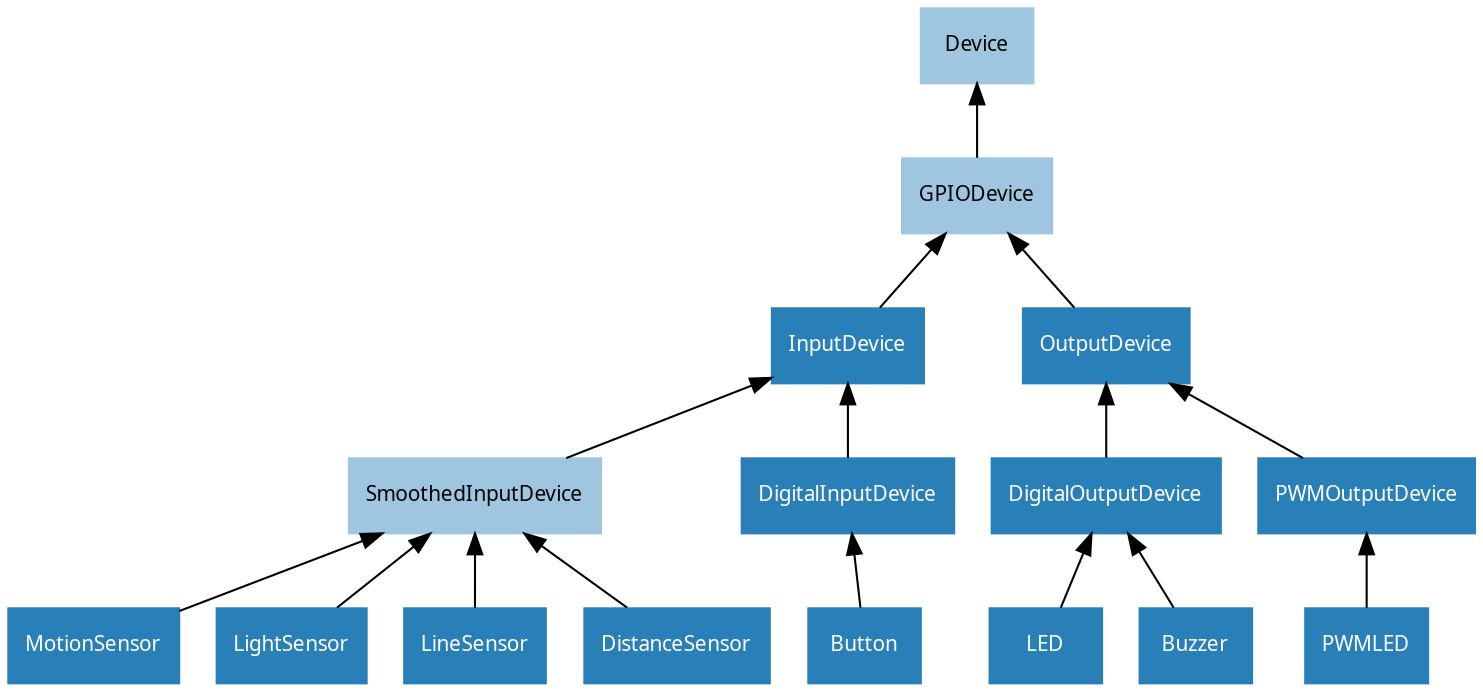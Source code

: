 /* vim: set et sw=4 sts=4: */

digraph classes {
    graph [rankdir=BT];
    node [shape=rect, style=filled, fontname=Sans, fontsize=10];
    edge [];

    /* Abstract classes */
    node [color="#9ec6e0", fontcolor="#000000"]
    Device;
    GPIODevice;
    SmoothedInputDevice;

    /* Concrete classes */
    node [color="#2980b9", fontcolor="#ffffff"];

    GPIODevice->Device;
    InputDevice->GPIODevice;
    DigitalInputDevice->InputDevice;
    SmoothedInputDevice->InputDevice;
    Button->DigitalInputDevice;
    MotionSensor->SmoothedInputDevice;
    LightSensor->SmoothedInputDevice;
    LineSensor->SmoothedInputDevice;
    DistanceSensor->SmoothedInputDevice;

    OutputDevice->GPIODevice;
    DigitalOutputDevice->OutputDevice;
    LED->DigitalOutputDevice;
    Buzzer->DigitalOutputDevice;
    PWMOutputDevice->OutputDevice;
    PWMLED->PWMOutputDevice;
}

